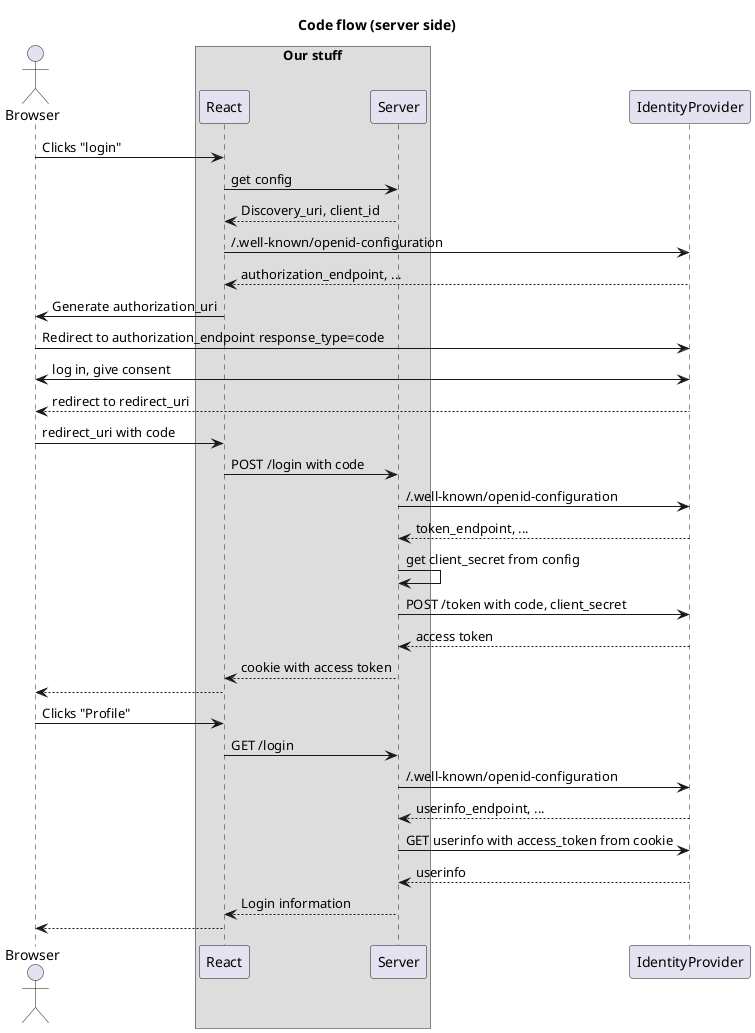 @startuml

title Code flow (server side)

actor Browser
box "Our stuff"
    participant React
    participant Server
end box
participant IdentityProvider

Browser -> React: Clicks "login"
React -> Server: get config
React <-- Server: Discovery_uri, client_id
React -> IdentityProvider: /.well-known/openid-configuration
React <-- IdentityProvider: authorization_endpoint, ...
React -> Browser: Generate authorization_uri
Browser -> IdentityProvider: Redirect to authorization_endpoint response_type=code
Browser <-> IdentityProvider: log in, give consent
Browser <-- IdentityProvider: redirect to redirect_uri
Browser -> React: redirect_uri with code
React -> Server: POST /login with code
Server -> IdentityProvider: /.well-known/openid-configuration
Server <-- IdentityProvider: token_endpoint, ...
Server -> Server: get client_secret from config
Server -> IdentityProvider: POST /token with code, client_secret
Server <-- IdentityProvider: access token
React <-- Server: cookie with access token
Browser <-- React
Browser -> React: Clicks "Profile"
React -> Server: GET /login
Server -> IdentityProvider: /.well-known/openid-configuration
Server <-- IdentityProvider: userinfo_endpoint, ...
Server -> IdentityProvider: GET userinfo with access_token from cookie
Server <-- IdentityProvider: userinfo
React <-- Server: Login information
Browser <-- React

@enduml

